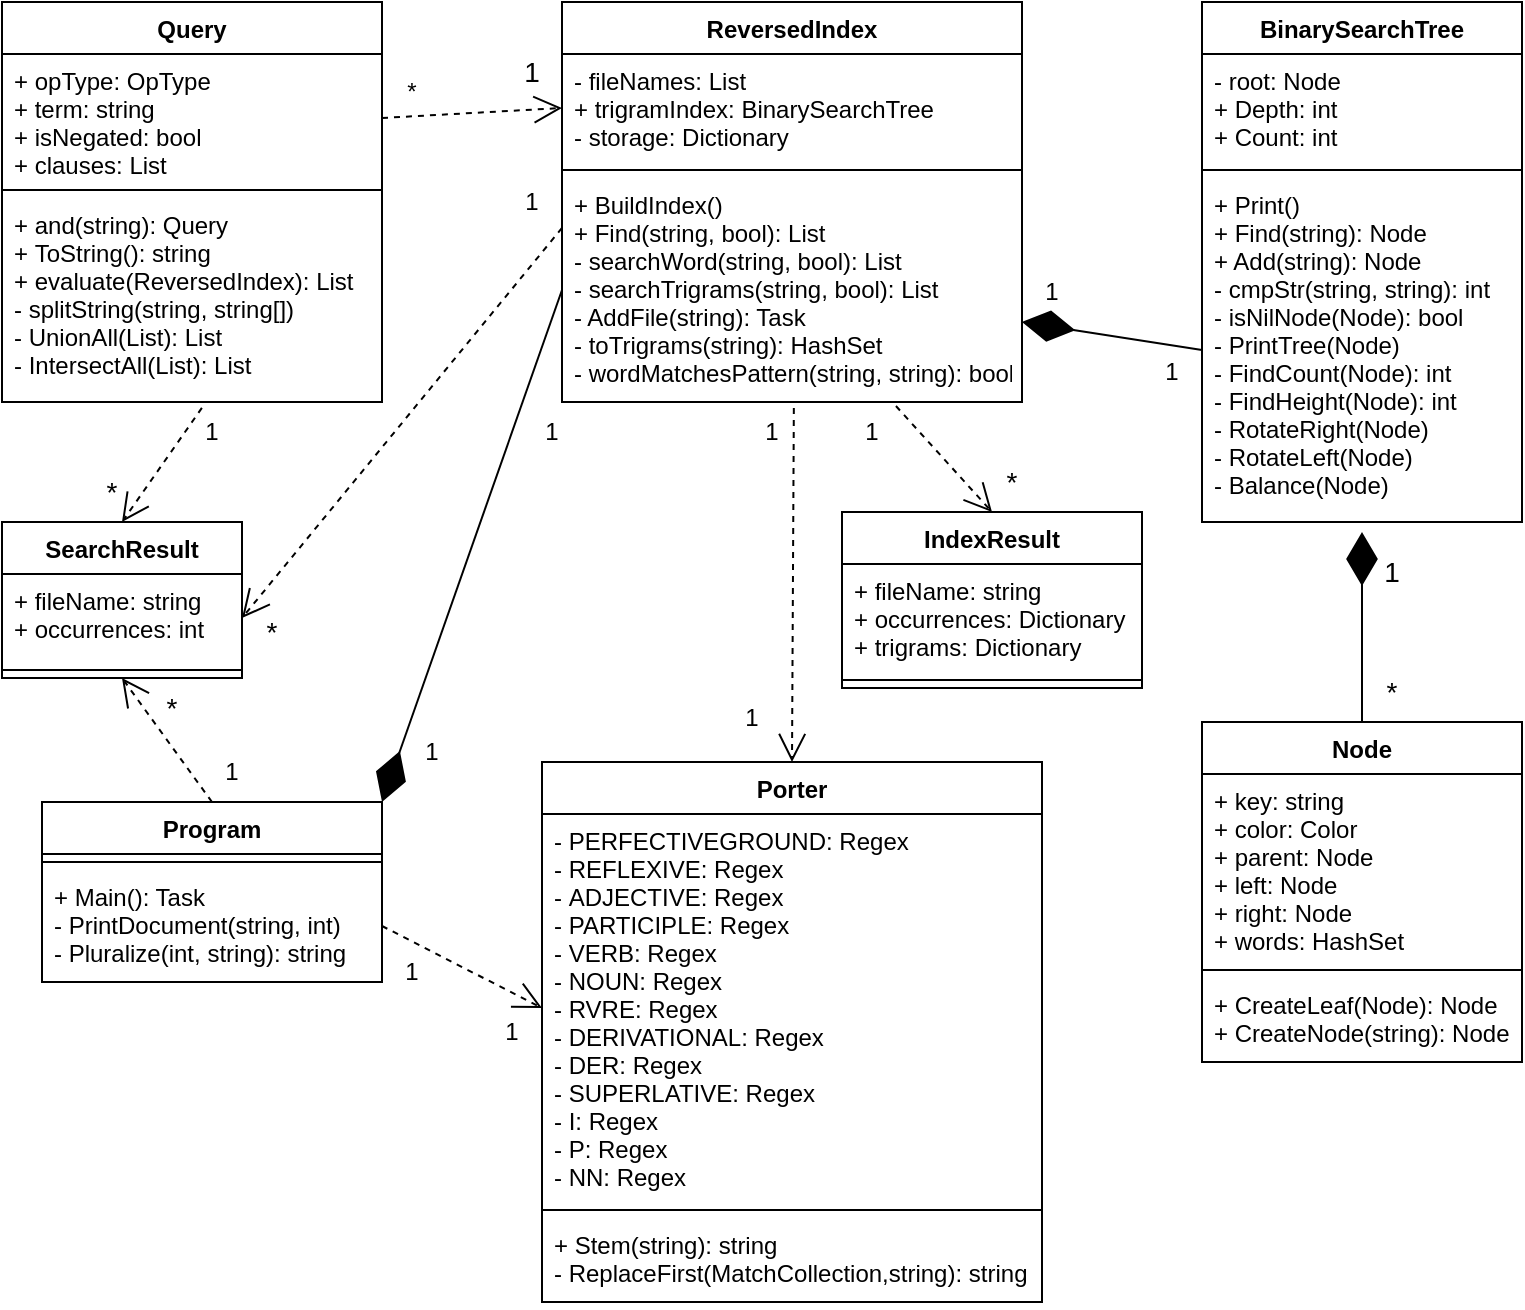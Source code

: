 <mxfile version="17.4.1" type="device"><diagram id="-1ikkB8_xsXDMjNsdvTF" name="Page-1"><mxGraphModel dx="1422" dy="794" grid="1" gridSize="10" guides="1" tooltips="1" connect="1" arrows="1" fold="1" page="1" pageScale="1" pageWidth="850" pageHeight="1100" math="0" shadow="0"><root><mxCell id="0"/><mxCell id="1" parent="0"/><mxCell id="frK0_Zou8rO87vwHTzlS-1" value="Program" style="swimlane;fontStyle=1;align=center;verticalAlign=top;childLayout=stackLayout;horizontal=1;startSize=26;horizontalStack=0;resizeParent=1;resizeParentMax=0;resizeLast=0;collapsible=1;marginBottom=0;" parent="1" vertex="1"><mxGeometry x="60" y="420" width="170" height="90" as="geometry"/></mxCell><mxCell id="frK0_Zou8rO87vwHTzlS-3" value="" style="line;strokeWidth=1;fillColor=none;align=left;verticalAlign=middle;spacingTop=-1;spacingLeft=3;spacingRight=3;rotatable=0;labelPosition=right;points=[];portConstraint=eastwest;" parent="frK0_Zou8rO87vwHTzlS-1" vertex="1"><mxGeometry y="26" width="170" height="8" as="geometry"/></mxCell><mxCell id="frK0_Zou8rO87vwHTzlS-4" value="+ Main(): Task&#10;- PrintDocument(string, int)&#10;- Pluralize(int, string): string" style="text;strokeColor=none;fillColor=none;align=left;verticalAlign=top;spacingLeft=4;spacingRight=4;overflow=hidden;rotatable=0;points=[[0,0.5],[1,0.5]];portConstraint=eastwest;" parent="frK0_Zou8rO87vwHTzlS-1" vertex="1"><mxGeometry y="34" width="170" height="56" as="geometry"/></mxCell><mxCell id="frK0_Zou8rO87vwHTzlS-9" value="Porter" style="swimlane;fontStyle=1;align=center;verticalAlign=top;childLayout=stackLayout;horizontal=1;startSize=26;horizontalStack=0;resizeParent=1;resizeParentMax=0;resizeLast=0;collapsible=1;marginBottom=0;" parent="1" vertex="1"><mxGeometry x="310" y="400" width="250" height="270" as="geometry"/></mxCell><mxCell id="frK0_Zou8rO87vwHTzlS-10" value="- PERFECTIVEGROUND: Regex&#10;- REFLEXIVE: Regex&#10;- ADJECTIVE: Regex&#10;- PARTICIPLE: Regex&#10;- VERB: Regex&#10;- NOUN: Regex&#10;- RVRE: Regex&#10;- DERIVATIONAL: Regex&#10;- DER: Regex&#10;- SUPERLATIVE: Regex&#10;- I: Regex&#10;- P: Regex&#10;- NN: Regex" style="text;strokeColor=none;fillColor=none;align=left;verticalAlign=top;spacingLeft=4;spacingRight=4;overflow=hidden;rotatable=0;points=[[0,0.5],[1,0.5]];portConstraint=eastwest;" parent="frK0_Zou8rO87vwHTzlS-9" vertex="1"><mxGeometry y="26" width="250" height="194" as="geometry"/></mxCell><mxCell id="frK0_Zou8rO87vwHTzlS-11" value="" style="line;strokeWidth=1;fillColor=none;align=left;verticalAlign=middle;spacingTop=-1;spacingLeft=3;spacingRight=3;rotatable=0;labelPosition=right;points=[];portConstraint=eastwest;" parent="frK0_Zou8rO87vwHTzlS-9" vertex="1"><mxGeometry y="220" width="250" height="8" as="geometry"/></mxCell><mxCell id="frK0_Zou8rO87vwHTzlS-12" value="+ Stem(string): string&#10;- ReplaceFirst(MatchCollection,string): string" style="text;strokeColor=none;fillColor=none;align=left;verticalAlign=top;spacingLeft=4;spacingRight=4;overflow=hidden;rotatable=0;points=[[0,0.5],[1,0.5]];portConstraint=eastwest;" parent="frK0_Zou8rO87vwHTzlS-9" vertex="1"><mxGeometry y="228" width="250" height="42" as="geometry"/></mxCell><mxCell id="frK0_Zou8rO87vwHTzlS-13" value="BinarySearchTree" style="swimlane;fontStyle=1;align=center;verticalAlign=top;childLayout=stackLayout;horizontal=1;startSize=26;horizontalStack=0;resizeParent=1;resizeParentMax=0;resizeLast=0;collapsible=1;marginBottom=0;" parent="1" vertex="1"><mxGeometry x="640" y="20" width="160" height="260" as="geometry"/></mxCell><mxCell id="frK0_Zou8rO87vwHTzlS-14" value="- root: Node&#10;+ Depth: int&#10;+ Count: int" style="text;strokeColor=none;fillColor=none;align=left;verticalAlign=top;spacingLeft=4;spacingRight=4;overflow=hidden;rotatable=0;points=[[0,0.5],[1,0.5]];portConstraint=eastwest;" parent="frK0_Zou8rO87vwHTzlS-13" vertex="1"><mxGeometry y="26" width="160" height="54" as="geometry"/></mxCell><mxCell id="frK0_Zou8rO87vwHTzlS-15" value="" style="line;strokeWidth=1;fillColor=none;align=left;verticalAlign=middle;spacingTop=-1;spacingLeft=3;spacingRight=3;rotatable=0;labelPosition=right;points=[];portConstraint=eastwest;" parent="frK0_Zou8rO87vwHTzlS-13" vertex="1"><mxGeometry y="80" width="160" height="8" as="geometry"/></mxCell><mxCell id="frK0_Zou8rO87vwHTzlS-16" value="+ Print()&#10;+ Find(string): Node&#10;+ Add(string): Node&#10;- cmpStr(string, string): int&#10;- isNilNode(Node): bool&#10;- PrintTree(Node)&#10;- FindCount(Node): int&#10;- FindHeight(Node): int&#10;- RotateRight(Node)&#10;- RotateLeft(Node)&#10;- Balance(Node)" style="text;strokeColor=none;fillColor=none;align=left;verticalAlign=top;spacingLeft=4;spacingRight=4;overflow=hidden;rotatable=0;points=[[0,0.5],[1,0.5]];portConstraint=eastwest;" parent="frK0_Zou8rO87vwHTzlS-13" vertex="1"><mxGeometry y="88" width="160" height="172" as="geometry"/></mxCell><mxCell id="frK0_Zou8rO87vwHTzlS-17" value="Node" style="swimlane;fontStyle=1;align=center;verticalAlign=top;childLayout=stackLayout;horizontal=1;startSize=26;horizontalStack=0;resizeParent=1;resizeParentMax=0;resizeLast=0;collapsible=1;marginBottom=0;" parent="1" vertex="1"><mxGeometry x="640" y="380" width="160" height="170" as="geometry"/></mxCell><mxCell id="frK0_Zou8rO87vwHTzlS-18" value="+ key: string&#10;+ color: Color&#10;+ parent: Node&#10;+ left: Node&#10;+ right: Node&#10;+ words: HashSet" style="text;strokeColor=none;fillColor=none;align=left;verticalAlign=top;spacingLeft=4;spacingRight=4;overflow=hidden;rotatable=0;points=[[0,0.5],[1,0.5]];portConstraint=eastwest;" parent="frK0_Zou8rO87vwHTzlS-17" vertex="1"><mxGeometry y="26" width="160" height="94" as="geometry"/></mxCell><mxCell id="frK0_Zou8rO87vwHTzlS-19" value="" style="line;strokeWidth=1;fillColor=none;align=left;verticalAlign=middle;spacingTop=-1;spacingLeft=3;spacingRight=3;rotatable=0;labelPosition=right;points=[];portConstraint=eastwest;" parent="frK0_Zou8rO87vwHTzlS-17" vertex="1"><mxGeometry y="120" width="160" height="8" as="geometry"/></mxCell><mxCell id="frK0_Zou8rO87vwHTzlS-20" value="+ CreateLeaf(Node): Node&#10;+ CreateNode(string): Node" style="text;strokeColor=none;fillColor=none;align=left;verticalAlign=top;spacingLeft=4;spacingRight=4;overflow=hidden;rotatable=0;points=[[0,0.5],[1,0.5]];portConstraint=eastwest;" parent="frK0_Zou8rO87vwHTzlS-17" vertex="1"><mxGeometry y="128" width="160" height="42" as="geometry"/></mxCell><mxCell id="frK0_Zou8rO87vwHTzlS-21" value="IndexResult" style="swimlane;fontStyle=1;align=center;verticalAlign=top;childLayout=stackLayout;horizontal=1;startSize=26;horizontalStack=0;resizeParent=1;resizeParentMax=0;resizeLast=0;collapsible=1;marginBottom=0;" parent="1" vertex="1"><mxGeometry x="460" y="275" width="150" height="88" as="geometry"/></mxCell><mxCell id="frK0_Zou8rO87vwHTzlS-22" value="+ fileName: string&#10;+ occurrences: Dictionary&#10;+ trigrams: Dictionary" style="text;strokeColor=none;fillColor=none;align=left;verticalAlign=top;spacingLeft=4;spacingRight=4;overflow=hidden;rotatable=0;points=[[0,0.5],[1,0.5]];portConstraint=eastwest;" parent="frK0_Zou8rO87vwHTzlS-21" vertex="1"><mxGeometry y="26" width="150" height="54" as="geometry"/></mxCell><mxCell id="frK0_Zou8rO87vwHTzlS-23" value="" style="line;strokeWidth=1;fillColor=none;align=left;verticalAlign=middle;spacingTop=-1;spacingLeft=3;spacingRight=3;rotatable=0;labelPosition=right;points=[];portConstraint=eastwest;" parent="frK0_Zou8rO87vwHTzlS-21" vertex="1"><mxGeometry y="80" width="150" height="8" as="geometry"/></mxCell><mxCell id="frK0_Zou8rO87vwHTzlS-25" value="Query" style="swimlane;fontStyle=1;align=center;verticalAlign=top;childLayout=stackLayout;horizontal=1;startSize=26;horizontalStack=0;resizeParent=1;resizeParentMax=0;resizeLast=0;collapsible=1;marginBottom=0;" parent="1" vertex="1"><mxGeometry x="40" y="20" width="190" height="200" as="geometry"/></mxCell><mxCell id="frK0_Zou8rO87vwHTzlS-26" value="+ opType: OpType&#10;+ term: string&#10;+ isNegated: bool&#10;+ clauses: List" style="text;strokeColor=none;fillColor=none;align=left;verticalAlign=top;spacingLeft=4;spacingRight=4;overflow=hidden;rotatable=0;points=[[0,0.5],[1,0.5]];portConstraint=eastwest;" parent="frK0_Zou8rO87vwHTzlS-25" vertex="1"><mxGeometry y="26" width="190" height="64" as="geometry"/></mxCell><mxCell id="frK0_Zou8rO87vwHTzlS-27" value="" style="line;strokeWidth=1;fillColor=none;align=left;verticalAlign=middle;spacingTop=-1;spacingLeft=3;spacingRight=3;rotatable=0;labelPosition=right;points=[];portConstraint=eastwest;" parent="frK0_Zou8rO87vwHTzlS-25" vertex="1"><mxGeometry y="90" width="190" height="8" as="geometry"/></mxCell><mxCell id="frK0_Zou8rO87vwHTzlS-28" value="+ and(string): Query&#10;+ ToString(): string&#10;+ evaluate(ReversedIndex): List&#10;- splitString(string, string[])&#10;- UnionAll(List): List&#10;- IntersectAll(List): List" style="text;strokeColor=none;fillColor=none;align=left;verticalAlign=top;spacingLeft=4;spacingRight=4;overflow=hidden;rotatable=0;points=[[0,0.5],[1,0.5]];portConstraint=eastwest;" parent="frK0_Zou8rO87vwHTzlS-25" vertex="1"><mxGeometry y="98" width="190" height="102" as="geometry"/></mxCell><mxCell id="frK0_Zou8rO87vwHTzlS-29" value="ReversedIndex" style="swimlane;fontStyle=1;align=center;verticalAlign=top;childLayout=stackLayout;horizontal=1;startSize=26;horizontalStack=0;resizeParent=1;resizeParentMax=0;resizeLast=0;collapsible=1;marginBottom=0;" parent="1" vertex="1"><mxGeometry x="320" y="20" width="230" height="200" as="geometry"/></mxCell><mxCell id="frK0_Zou8rO87vwHTzlS-30" value="- fileNames: List&#10;+ trigramIndex: BinarySearchTree&#10;- storage: Dictionary" style="text;strokeColor=none;fillColor=none;align=left;verticalAlign=top;spacingLeft=4;spacingRight=4;overflow=hidden;rotatable=0;points=[[0,0.5],[1,0.5]];portConstraint=eastwest;" parent="frK0_Zou8rO87vwHTzlS-29" vertex="1"><mxGeometry y="26" width="230" height="54" as="geometry"/></mxCell><mxCell id="frK0_Zou8rO87vwHTzlS-31" value="" style="line;strokeWidth=1;fillColor=none;align=left;verticalAlign=middle;spacingTop=-1;spacingLeft=3;spacingRight=3;rotatable=0;labelPosition=right;points=[];portConstraint=eastwest;" parent="frK0_Zou8rO87vwHTzlS-29" vertex="1"><mxGeometry y="80" width="230" height="8" as="geometry"/></mxCell><mxCell id="frK0_Zou8rO87vwHTzlS-32" value="+ BuildIndex()&#10;+ Find(string, bool): List&#10;- searchWord(string, bool): List&#10;- searchTrigrams(string, bool): List&#10;- AddFile(string): Task&#10;- toTrigrams(string): HashSet&#10;- wordMatchesPattern(string, string): bool" style="text;strokeColor=none;fillColor=none;align=left;verticalAlign=top;spacingLeft=4;spacingRight=4;overflow=hidden;rotatable=0;points=[[0,0.5],[1,0.5]];portConstraint=eastwest;" parent="frK0_Zou8rO87vwHTzlS-29" vertex="1"><mxGeometry y="88" width="230" height="112" as="geometry"/></mxCell><mxCell id="frK0_Zou8rO87vwHTzlS-33" value="SearchResult" style="swimlane;fontStyle=1;align=center;verticalAlign=top;childLayout=stackLayout;horizontal=1;startSize=26;horizontalStack=0;resizeParent=1;resizeParentMax=0;resizeLast=0;collapsible=1;marginBottom=0;" parent="1" vertex="1"><mxGeometry x="40" y="280" width="120" height="78" as="geometry"/></mxCell><mxCell id="frK0_Zou8rO87vwHTzlS-34" value="+ fileName: string&#10;+ occurrences: int" style="text;strokeColor=none;fillColor=none;align=left;verticalAlign=top;spacingLeft=4;spacingRight=4;overflow=hidden;rotatable=0;points=[[0,0.5],[1,0.5]];portConstraint=eastwest;" parent="frK0_Zou8rO87vwHTzlS-33" vertex="1"><mxGeometry y="26" width="120" height="44" as="geometry"/></mxCell><mxCell id="frK0_Zou8rO87vwHTzlS-35" value="" style="line;strokeWidth=1;fillColor=none;align=left;verticalAlign=middle;spacingTop=-1;spacingLeft=3;spacingRight=3;rotatable=0;labelPosition=right;points=[];portConstraint=eastwest;" parent="frK0_Zou8rO87vwHTzlS-33" vertex="1"><mxGeometry y="70" width="120" height="8" as="geometry"/></mxCell><mxCell id="frK0_Zou8rO87vwHTzlS-41" value="*" style="text;html=1;strokeColor=none;fillColor=none;align=center;verticalAlign=middle;whiteSpace=wrap;rounded=0;fontSize=14;" parent="1" vertex="1"><mxGeometry x="720" y="350" width="30" height="30" as="geometry"/></mxCell><mxCell id="frK0_Zou8rO87vwHTzlS-42" value="1" style="text;html=1;strokeColor=none;fillColor=none;align=center;verticalAlign=middle;whiteSpace=wrap;rounded=0;fontSize=12;" parent="1" vertex="1"><mxGeometry x="240" y="380" width="30" height="30" as="geometry"/></mxCell><mxCell id="frK0_Zou8rO87vwHTzlS-43" value="1" style="text;html=1;strokeColor=none;fillColor=none;align=center;verticalAlign=middle;whiteSpace=wrap;rounded=0;fontSize=12;" parent="1" vertex="1"><mxGeometry x="300" y="220" width="30" height="30" as="geometry"/></mxCell><mxCell id="frK0_Zou8rO87vwHTzlS-44" value="1" style="text;html=1;strokeColor=none;fillColor=none;align=center;verticalAlign=middle;whiteSpace=wrap;rounded=0;fontSize=12;" parent="1" vertex="1"><mxGeometry x="550" y="150" width="30" height="30" as="geometry"/></mxCell><mxCell id="frK0_Zou8rO87vwHTzlS-45" value="1" style="text;html=1;strokeColor=none;fillColor=none;align=center;verticalAlign=middle;whiteSpace=wrap;rounded=0;fontSize=12;" parent="1" vertex="1"><mxGeometry x="610" y="190" width="30" height="30" as="geometry"/></mxCell><mxCell id="frK0_Zou8rO87vwHTzlS-46" value="1" style="text;html=1;strokeColor=none;fillColor=none;align=center;verticalAlign=middle;whiteSpace=wrap;rounded=0;fontSize=14;" parent="1" vertex="1"><mxGeometry x="720" y="290" width="30" height="30" as="geometry"/></mxCell><mxCell id="bW_z-aJzm2Es5X7KJBN0-1" value="" style="endArrow=diamondThin;endFill=1;endSize=24;html=1;rounded=0;exitX=0.5;exitY=0;exitDx=0;exitDy=0;entryX=0.5;entryY=1.029;entryDx=0;entryDy=0;entryPerimeter=0;" edge="1" parent="1" source="frK0_Zou8rO87vwHTzlS-17" target="frK0_Zou8rO87vwHTzlS-16"><mxGeometry width="160" relative="1" as="geometry"><mxPoint x="340" y="650" as="sourcePoint"/><mxPoint x="730" y="300" as="targetPoint"/></mxGeometry></mxCell><mxCell id="bW_z-aJzm2Es5X7KJBN0-2" value="" style="endArrow=diamondThin;endFill=1;endSize=24;html=1;rounded=0;exitX=0;exitY=0.5;exitDx=0;exitDy=0;entryX=0;entryY=1;entryDx=0;entryDy=0;" edge="1" parent="1" source="frK0_Zou8rO87vwHTzlS-16" target="frK0_Zou8rO87vwHTzlS-44"><mxGeometry width="160" relative="1" as="geometry"><mxPoint x="760" y="390" as="sourcePoint"/><mxPoint x="760" y="304.988" as="targetPoint"/></mxGeometry></mxCell><mxCell id="bW_z-aJzm2Es5X7KJBN0-3" value="" style="endArrow=diamondThin;endFill=1;endSize=24;html=1;rounded=0;exitX=0;exitY=0.5;exitDx=0;exitDy=0;entryX=1;entryY=0;entryDx=0;entryDy=0;" edge="1" parent="1" source="frK0_Zou8rO87vwHTzlS-32" target="frK0_Zou8rO87vwHTzlS-1"><mxGeometry width="160" relative="1" as="geometry"><mxPoint x="310" y="160" as="sourcePoint"/><mxPoint x="190" y="140" as="targetPoint"/></mxGeometry></mxCell><mxCell id="bW_z-aJzm2Es5X7KJBN0-4" value="" style="endArrow=open;endFill=1;endSize=12;html=1;rounded=0;exitX=1;exitY=0.5;exitDx=0;exitDy=0;dashed=1;entryX=0;entryY=0.5;entryDx=0;entryDy=0;" edge="1" parent="1" source="frK0_Zou8rO87vwHTzlS-4" target="frK0_Zou8rO87vwHTzlS-10"><mxGeometry width="160" relative="1" as="geometry"><mxPoint x="320" y="630" as="sourcePoint"/><mxPoint x="280" y="550" as="targetPoint"/></mxGeometry></mxCell><mxCell id="bW_z-aJzm2Es5X7KJBN0-5" value="" style="endArrow=open;endFill=1;endSize=12;html=1;rounded=0;exitX=0.504;exitY=1.027;exitDx=0;exitDy=0;exitPerimeter=0;entryX=0.5;entryY=0;entryDx=0;entryDy=0;dashed=1;" edge="1" parent="1" source="frK0_Zou8rO87vwHTzlS-32" target="frK0_Zou8rO87vwHTzlS-9"><mxGeometry width="160" relative="1" as="geometry"><mxPoint x="206.03" y="144.984" as="sourcePoint"/><mxPoint x="320" y="443" as="targetPoint"/></mxGeometry></mxCell><mxCell id="bW_z-aJzm2Es5X7KJBN0-7" value="" style="endArrow=open;endFill=1;endSize=12;html=1;rounded=0;exitX=1;exitY=0.5;exitDx=0;exitDy=0;entryX=0;entryY=0.5;entryDx=0;entryDy=0;dashed=1;" edge="1" parent="1" source="frK0_Zou8rO87vwHTzlS-26" target="frK0_Zou8rO87vwHTzlS-30"><mxGeometry width="160" relative="1" as="geometry"><mxPoint x="226.03" y="204.984" as="sourcePoint"/><mxPoint x="422.5" y="310" as="targetPoint"/></mxGeometry></mxCell><mxCell id="bW_z-aJzm2Es5X7KJBN0-8" value="" style="endArrow=open;endFill=1;endSize=12;html=1;rounded=0;exitX=0.726;exitY=1.018;exitDx=0;exitDy=0;exitPerimeter=0;entryX=0.5;entryY=0;entryDx=0;entryDy=0;dashed=1;" edge="1" parent="1" source="frK0_Zou8rO87vwHTzlS-32" target="frK0_Zou8rO87vwHTzlS-21"><mxGeometry width="160" relative="1" as="geometry"><mxPoint x="445.92" y="233.024" as="sourcePoint"/><mxPoint x="435" y="460" as="targetPoint"/></mxGeometry></mxCell><mxCell id="bW_z-aJzm2Es5X7KJBN0-9" value="" style="endArrow=open;endFill=1;endSize=12;html=1;rounded=0;exitX=0.5;exitY=0;exitDx=0;exitDy=0;entryX=0.5;entryY=1;entryDx=0;entryDy=0;dashed=1;" edge="1" parent="1" source="frK0_Zou8rO87vwHTzlS-1" target="frK0_Zou8rO87vwHTzlS-33"><mxGeometry width="160" relative="1" as="geometry"><mxPoint x="496.98" y="232.016" as="sourcePoint"/><mxPoint x="545" y="290" as="targetPoint"/></mxGeometry></mxCell><mxCell id="bW_z-aJzm2Es5X7KJBN0-10" value="" style="endArrow=open;endFill=1;endSize=12;html=1;rounded=0;exitX=0.526;exitY=1.029;exitDx=0;exitDy=0;entryX=0.5;entryY=0;entryDx=0;entryDy=0;dashed=1;exitPerimeter=0;" edge="1" parent="1" source="frK0_Zou8rO87vwHTzlS-28" target="frK0_Zou8rO87vwHTzlS-33"><mxGeometry width="160" relative="1" as="geometry"><mxPoint x="155" y="430" as="sourcePoint"/><mxPoint x="110" y="368" as="targetPoint"/></mxGeometry></mxCell><mxCell id="bW_z-aJzm2Es5X7KJBN0-11" value="" style="endArrow=open;endFill=1;endSize=12;html=1;rounded=0;exitX=0;exitY=0.223;exitDx=0;exitDy=0;entryX=1;entryY=0.5;entryDx=0;entryDy=0;dashed=1;exitPerimeter=0;" edge="1" parent="1" source="frK0_Zou8rO87vwHTzlS-32" target="frK0_Zou8rO87vwHTzlS-34"><mxGeometry width="160" relative="1" as="geometry"><mxPoint x="149.94" y="232.958" as="sourcePoint"/><mxPoint x="110" y="290" as="targetPoint"/></mxGeometry></mxCell><mxCell id="bW_z-aJzm2Es5X7KJBN0-12" value="1" style="text;html=1;strokeColor=none;fillColor=none;align=center;verticalAlign=middle;whiteSpace=wrap;rounded=0;fontSize=12;" vertex="1" parent="1"><mxGeometry x="460" y="220" width="30" height="30" as="geometry"/></mxCell><mxCell id="bW_z-aJzm2Es5X7KJBN0-13" value="1" style="text;html=1;strokeColor=none;fillColor=none;align=center;verticalAlign=middle;whiteSpace=wrap;rounded=0;fontSize=12;" vertex="1" parent="1"><mxGeometry x="410" y="220" width="30" height="30" as="geometry"/></mxCell><mxCell id="bW_z-aJzm2Es5X7KJBN0-14" value="1" style="text;html=1;strokeColor=none;fillColor=none;align=center;verticalAlign=middle;whiteSpace=wrap;rounded=0;fontSize=12;" vertex="1" parent="1"><mxGeometry x="290" y="105" width="30" height="30" as="geometry"/></mxCell><mxCell id="bW_z-aJzm2Es5X7KJBN0-15" value="*" style="text;html=1;strokeColor=none;fillColor=none;align=center;verticalAlign=middle;whiteSpace=wrap;rounded=0;fontSize=12;" vertex="1" parent="1"><mxGeometry x="230" y="50" width="30" height="30" as="geometry"/></mxCell><mxCell id="bW_z-aJzm2Es5X7KJBN0-16" value="1" style="text;html=1;strokeColor=none;fillColor=none;align=center;verticalAlign=middle;whiteSpace=wrap;rounded=0;fontSize=12;" vertex="1" parent="1"><mxGeometry x="130" y="220" width="30" height="30" as="geometry"/></mxCell><mxCell id="bW_z-aJzm2Es5X7KJBN0-17" value="1" style="text;html=1;strokeColor=none;fillColor=none;align=center;verticalAlign=middle;whiteSpace=wrap;rounded=0;fontSize=12;" vertex="1" parent="1"><mxGeometry x="140" y="390" width="30" height="30" as="geometry"/></mxCell><mxCell id="bW_z-aJzm2Es5X7KJBN0-18" value="1" style="text;html=1;strokeColor=none;fillColor=none;align=center;verticalAlign=middle;whiteSpace=wrap;rounded=0;fontSize=12;" vertex="1" parent="1"><mxGeometry x="230" y="490" width="30" height="30" as="geometry"/></mxCell><mxCell id="bW_z-aJzm2Es5X7KJBN0-19" value="1" style="text;html=1;strokeColor=none;fillColor=none;align=center;verticalAlign=middle;whiteSpace=wrap;rounded=0;fontSize=12;" vertex="1" parent="1"><mxGeometry x="280" y="520" width="30" height="30" as="geometry"/></mxCell><mxCell id="bW_z-aJzm2Es5X7KJBN0-20" value="1" style="text;html=1;strokeColor=none;fillColor=none;align=center;verticalAlign=middle;whiteSpace=wrap;rounded=0;fontSize=12;" vertex="1" parent="1"><mxGeometry x="400" y="363" width="30" height="30" as="geometry"/></mxCell><mxCell id="bW_z-aJzm2Es5X7KJBN0-21" value="*" style="text;html=1;strokeColor=none;fillColor=none;align=center;verticalAlign=middle;whiteSpace=wrap;rounded=0;fontSize=14;" vertex="1" parent="1"><mxGeometry x="530" y="245" width="30" height="30" as="geometry"/></mxCell><mxCell id="bW_z-aJzm2Es5X7KJBN0-22" value="*" style="text;html=1;strokeColor=none;fillColor=none;align=center;verticalAlign=middle;whiteSpace=wrap;rounded=0;fontSize=14;" vertex="1" parent="1"><mxGeometry x="160" y="320" width="30" height="30" as="geometry"/></mxCell><mxCell id="bW_z-aJzm2Es5X7KJBN0-23" value="*" style="text;html=1;strokeColor=none;fillColor=none;align=center;verticalAlign=middle;whiteSpace=wrap;rounded=0;fontSize=14;" vertex="1" parent="1"><mxGeometry x="110" y="358" width="30" height="30" as="geometry"/></mxCell><mxCell id="bW_z-aJzm2Es5X7KJBN0-24" value="*" style="text;html=1;strokeColor=none;fillColor=none;align=center;verticalAlign=middle;whiteSpace=wrap;rounded=0;fontSize=14;" vertex="1" parent="1"><mxGeometry x="80" y="250" width="30" height="30" as="geometry"/></mxCell><mxCell id="bW_z-aJzm2Es5X7KJBN0-25" value="1" style="text;html=1;strokeColor=none;fillColor=none;align=center;verticalAlign=middle;whiteSpace=wrap;rounded=0;fontSize=14;" vertex="1" parent="1"><mxGeometry x="290" y="40" width="30" height="30" as="geometry"/></mxCell></root></mxGraphModel></diagram></mxfile>